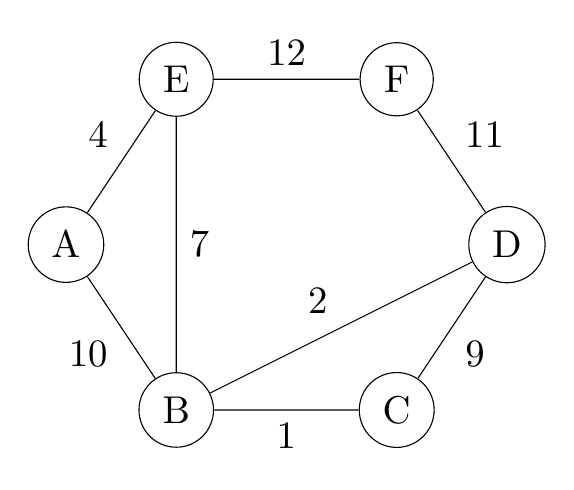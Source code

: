 \begin{tikzpicture}[>= stealth, auto, every node/.style = {scale=1.4}, v/.style = {draw, circle}, edge/.style = {draw, -}, scale = 1.4]
%% Vertices
	\node (A) [v, black, fill=white] at (1.0, 0) {A};
	\node (B) [v, black, fill=white] at (2.0, -1.5) {B};
	\node (C) [v, black, fill=white] at (4.0, -1.5) {C};
	\node (D) [v, black, fill=white] at (5.0, 0) {D};
	\node (E) [v, black, fill=white] at (2.0, 1.5) {E};
	\node (F) [v, black, fill=white] at (4.0, 1.5) {F};

%% Edges
	\draw [edge, swap] (A) edge node {$10$} (B);
	\draw [edge] (A) edge node {$4$} (E);
	\draw [edge, swap] (B) edge node {$1$} (C);
	\draw [edge] (B) edge node {$2$} (D);
	\draw [edge, swap] (B) edge node {$7$} (E);
	\draw [edge, swap] (C) edge node {$9$} (D);
	\draw [edge, swap] (D) edge node {$11$} (F);
	\draw [edge] (E) edge node {$12$} (F);
\end{tikzpicture}